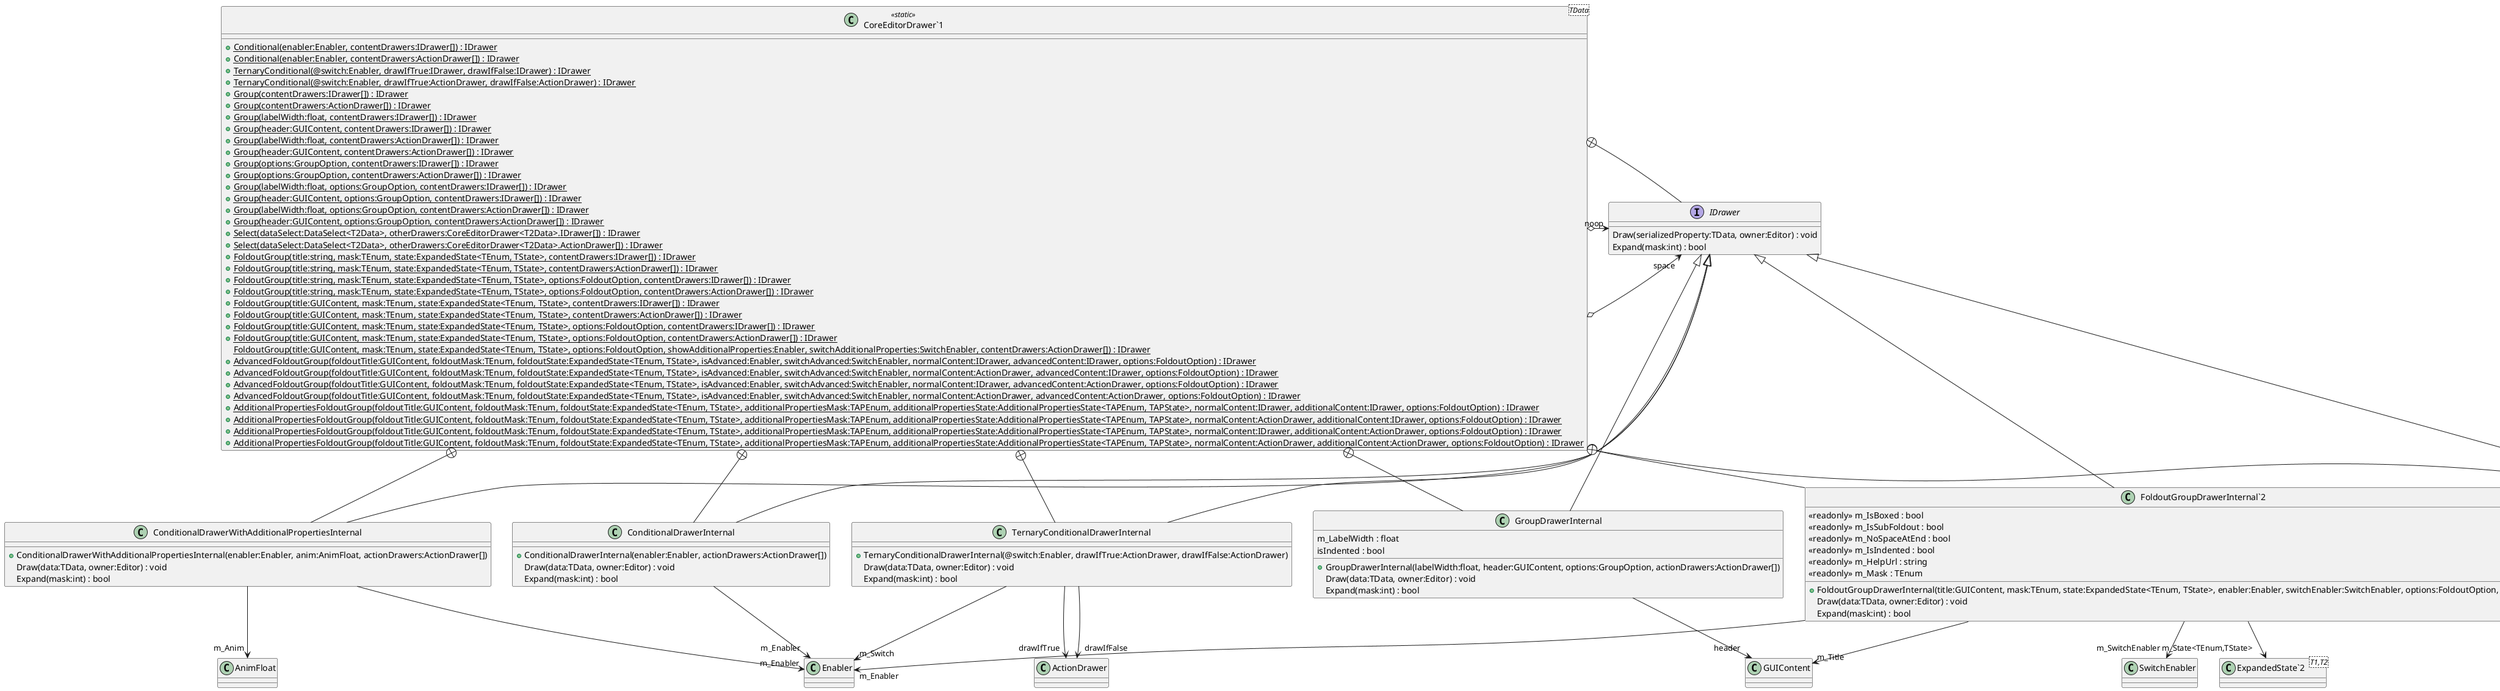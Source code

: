 @startuml
enum FoldoutOption {
    None= 0,
    Indent= 1 << 0,
    Boxed= 1 << 2,
    SubFoldout= 1 << 3,
    NoSpaceAtEnd= 1 << 4,
}
enum GroupOption {
    None= 0,
    Indent= 1 << 0,
}
class "CoreEditorDrawer`1"<TData> <<static>> {
    + {static} Conditional(enabler:Enabler, contentDrawers:IDrawer[]) : IDrawer
    + {static} Conditional(enabler:Enabler, contentDrawers:ActionDrawer[]) : IDrawer
    + {static} TernaryConditional(@switch:Enabler, drawIfTrue:IDrawer, drawIfFalse:IDrawer) : IDrawer
    + {static} TernaryConditional(@switch:Enabler, drawIfTrue:ActionDrawer, drawIfFalse:ActionDrawer) : IDrawer
    + {static} Group(contentDrawers:IDrawer[]) : IDrawer
    + {static} Group(contentDrawers:ActionDrawer[]) : IDrawer
    + {static} Group(labelWidth:float, contentDrawers:IDrawer[]) : IDrawer
    + {static} Group(header:GUIContent, contentDrawers:IDrawer[]) : IDrawer
    + {static} Group(labelWidth:float, contentDrawers:ActionDrawer[]) : IDrawer
    + {static} Group(header:GUIContent, contentDrawers:ActionDrawer[]) : IDrawer
    + {static} Group(options:GroupOption, contentDrawers:IDrawer[]) : IDrawer
    + {static} Group(options:GroupOption, contentDrawers:ActionDrawer[]) : IDrawer
    + {static} Group(labelWidth:float, options:GroupOption, contentDrawers:IDrawer[]) : IDrawer
    + {static} Group(header:GUIContent, options:GroupOption, contentDrawers:IDrawer[]) : IDrawer
    + {static} Group(labelWidth:float, options:GroupOption, contentDrawers:ActionDrawer[]) : IDrawer
    + {static} Group(header:GUIContent, options:GroupOption, contentDrawers:ActionDrawer[]) : IDrawer
    + {static} Select(dataSelect:DataSelect<T2Data>, otherDrawers:CoreEditorDrawer<T2Data>.IDrawer[]) : IDrawer
    + {static} Select(dataSelect:DataSelect<T2Data>, otherDrawers:CoreEditorDrawer<T2Data>.ActionDrawer[]) : IDrawer
    + {static} FoldoutGroup(title:string, mask:TEnum, state:ExpandedState<TEnum, TState>, contentDrawers:IDrawer[]) : IDrawer
    + {static} FoldoutGroup(title:string, mask:TEnum, state:ExpandedState<TEnum, TState>, contentDrawers:ActionDrawer[]) : IDrawer
    + {static} FoldoutGroup(title:string, mask:TEnum, state:ExpandedState<TEnum, TState>, options:FoldoutOption, contentDrawers:IDrawer[]) : IDrawer
    + {static} FoldoutGroup(title:string, mask:TEnum, state:ExpandedState<TEnum, TState>, options:FoldoutOption, contentDrawers:ActionDrawer[]) : IDrawer
    + {static} FoldoutGroup(title:GUIContent, mask:TEnum, state:ExpandedState<TEnum, TState>, contentDrawers:IDrawer[]) : IDrawer
    + {static} FoldoutGroup(title:GUIContent, mask:TEnum, state:ExpandedState<TEnum, TState>, contentDrawers:ActionDrawer[]) : IDrawer
    + {static} FoldoutGroup(title:GUIContent, mask:TEnum, state:ExpandedState<TEnum, TState>, options:FoldoutOption, contentDrawers:IDrawer[]) : IDrawer
    + {static} FoldoutGroup(title:GUIContent, mask:TEnum, state:ExpandedState<TEnum, TState>, options:FoldoutOption, contentDrawers:ActionDrawer[]) : IDrawer
    {static} FoldoutGroup(title:GUIContent, mask:TEnum, state:ExpandedState<TEnum, TState>, options:FoldoutOption, showAdditionalProperties:Enabler, switchAdditionalProperties:SwitchEnabler, contentDrawers:ActionDrawer[]) : IDrawer
    + {static} AdvancedFoldoutGroup(foldoutTitle:GUIContent, foldoutMask:TEnum, foldoutState:ExpandedState<TEnum, TState>, isAdvanced:Enabler, switchAdvanced:SwitchEnabler, normalContent:IDrawer, advancedContent:IDrawer, options:FoldoutOption) : IDrawer
    + {static} AdvancedFoldoutGroup(foldoutTitle:GUIContent, foldoutMask:TEnum, foldoutState:ExpandedState<TEnum, TState>, isAdvanced:Enabler, switchAdvanced:SwitchEnabler, normalContent:ActionDrawer, advancedContent:IDrawer, options:FoldoutOption) : IDrawer
    + {static} AdvancedFoldoutGroup(foldoutTitle:GUIContent, foldoutMask:TEnum, foldoutState:ExpandedState<TEnum, TState>, isAdvanced:Enabler, switchAdvanced:SwitchEnabler, normalContent:IDrawer, advancedContent:ActionDrawer, options:FoldoutOption) : IDrawer
    + {static} AdvancedFoldoutGroup(foldoutTitle:GUIContent, foldoutMask:TEnum, foldoutState:ExpandedState<TEnum, TState>, isAdvanced:Enabler, switchAdvanced:SwitchEnabler, normalContent:ActionDrawer, advancedContent:ActionDrawer, options:FoldoutOption) : IDrawer
    + {static} AdditionalPropertiesFoldoutGroup(foldoutTitle:GUIContent, foldoutMask:TEnum, foldoutState:ExpandedState<TEnum, TState>, additionalPropertiesMask:TAPEnum, additionalPropertiesState:AdditionalPropertiesState<TAPEnum, TAPState>, normalContent:IDrawer, additionalContent:IDrawer, options:FoldoutOption) : IDrawer
    + {static} AdditionalPropertiesFoldoutGroup(foldoutTitle:GUIContent, foldoutMask:TEnum, foldoutState:ExpandedState<TEnum, TState>, additionalPropertiesMask:TAPEnum, additionalPropertiesState:AdditionalPropertiesState<TAPEnum, TAPState>, normalContent:ActionDrawer, additionalContent:IDrawer, options:FoldoutOption) : IDrawer
    + {static} AdditionalPropertiesFoldoutGroup(foldoutTitle:GUIContent, foldoutMask:TEnum, foldoutState:ExpandedState<TEnum, TState>, additionalPropertiesMask:TAPEnum, additionalPropertiesState:AdditionalPropertiesState<TAPEnum, TAPState>, normalContent:IDrawer, additionalContent:ActionDrawer, options:FoldoutOption) : IDrawer
    + {static} AdditionalPropertiesFoldoutGroup(foldoutTitle:GUIContent, foldoutMask:TEnum, foldoutState:ExpandedState<TEnum, TState>, additionalPropertiesMask:TAPEnum, additionalPropertiesState:AdditionalPropertiesState<TAPEnum, TAPState>, normalContent:ActionDrawer, additionalContent:ActionDrawer, options:FoldoutOption) : IDrawer
}
class CoreEditorDrawersExtensions <<static>> {
    + {static} Draw(drawers:IEnumerable<CoreEditorDrawer<TData>.IDrawer>, data:TData, owner:Editor) : void
}
interface IDrawer {
    Draw(serializedProperty:TData, owner:Editor) : void
    Expand(mask:int) : bool
}
class ConditionalDrawerInternal {
    + ConditionalDrawerInternal(enabler:Enabler, actionDrawers:ActionDrawer[])
    Draw(data:TData, owner:Editor) : void
    Expand(mask:int) : bool
}
class ConditionalDrawerWithAdditionalPropertiesInternal {
    + ConditionalDrawerWithAdditionalPropertiesInternal(enabler:Enabler, anim:AnimFloat, actionDrawers:ActionDrawer[])
    Draw(data:TData, owner:Editor) : void
    Expand(mask:int) : bool
}
class TernaryConditionalDrawerInternal {
    + TernaryConditionalDrawerInternal(@switch:Enabler, drawIfTrue:ActionDrawer, drawIfFalse:ActionDrawer)
    Draw(data:TData, owner:Editor) : void
    Expand(mask:int) : bool
}
class GroupDrawerInternal {
    m_LabelWidth : float
    isIndented : bool
    + GroupDrawerInternal(labelWidth:float, header:GUIContent, options:GroupOption, actionDrawers:ActionDrawer[])
    Draw(data:TData, owner:Editor) : void
    Expand(mask:int) : bool
}
class "FoldoutGroupDrawerInternal`2"<TEnum,TState> {
    <<readonly>> m_IsBoxed : bool
    <<readonly>> m_IsSubFoldout : bool
    <<readonly>> m_NoSpaceAtEnd : bool
    <<readonly>> m_IsIndented : bool
    <<readonly>> m_HelpUrl : string
    <<readonly>> m_Mask : TEnum
    + FoldoutGroupDrawerInternal(title:GUIContent, mask:TEnum, state:ExpandedState<TEnum, TState>, enabler:Enabler, switchEnabler:SwitchEnabler, options:FoldoutOption, actionDrawers:ActionDrawer[])
    Draw(data:TData, owner:Editor) : void
    Expand(mask:int) : bool
}
class "SelectDrawerInternal`1"<T2Data> {
    + SelectDrawerInternal(dataSelect:DataSelect<T2Data>, otherDrawers:CoreEditorDrawer<T2Data>.ActionDrawer[])
    Draw(data:TData, o:Editor) : void
    Expand(mask:int) : bool
}
class "ExpandedState`2"<T1,T2> {
}
class "DataSelect`1"<T> {
}
"CoreEditorDrawer`1" o-> "space" IDrawer
"CoreEditorDrawer`1" o-> "noop" IDrawer
"CoreEditorDrawer`1" +-- IDrawer
"CoreEditorDrawer`1" +-- ConditionalDrawerInternal
IDrawer <|-- ConditionalDrawerInternal
ConditionalDrawerInternal --> "m_Enabler" Enabler
"CoreEditorDrawer`1" +-- ConditionalDrawerWithAdditionalPropertiesInternal
IDrawer <|-- ConditionalDrawerWithAdditionalPropertiesInternal
ConditionalDrawerWithAdditionalPropertiesInternal --> "m_Enabler" Enabler
ConditionalDrawerWithAdditionalPropertiesInternal --> "m_Anim" AnimFloat
"CoreEditorDrawer`1" +-- TernaryConditionalDrawerInternal
IDrawer <|-- TernaryConditionalDrawerInternal
TernaryConditionalDrawerInternal --> "drawIfTrue" ActionDrawer
TernaryConditionalDrawerInternal --> "drawIfFalse" ActionDrawer
TernaryConditionalDrawerInternal --> "m_Switch" Enabler
"CoreEditorDrawer`1" +-- GroupDrawerInternal
IDrawer <|-- GroupDrawerInternal
GroupDrawerInternal --> "header" GUIContent
"CoreEditorDrawer`1" +-- "FoldoutGroupDrawerInternal`2"
IDrawer <|-- "FoldoutGroupDrawerInternal`2"
"FoldoutGroupDrawerInternal`2" --> "m_Title" GUIContent
"FoldoutGroupDrawerInternal`2" --> "m_State<TEnum,TState>" "ExpandedState`2"
"FoldoutGroupDrawerInternal`2" --> "m_Enabler" Enabler
"FoldoutGroupDrawerInternal`2" --> "m_SwitchEnabler" SwitchEnabler
"CoreEditorDrawer`1" +-- "SelectDrawerInternal`1"
IDrawer <|-- "SelectDrawerInternal`1"
"SelectDrawerInternal`1" --> "m_DataSelect<T2Data>" "DataSelect`1"
@enduml
